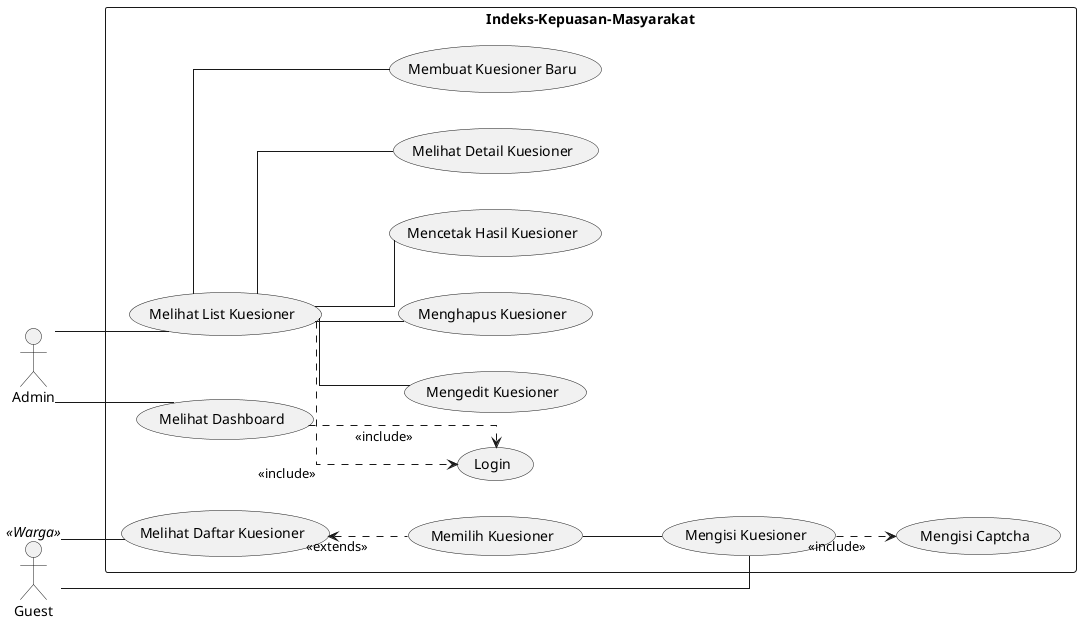 @startuml

left to right direction
skinparam packageStyle rect
skinparam linetype ortho

actor Admin
actor Guest

rectangle Indeks-Kepuasan-Masyarakat{
    ' Admin -- (Login)
    ' (Login)--(Melihat Dashboard)
    ' (Login)--(Melihat List Kuesioner)
    Admin -- (Melihat Dashboard)
    Admin -- (Melihat List Kuesioner)
    (Melihat Dashboard)..>(Login): << include >>
    (Melihat List Kuesioner)..>(Login): << include >>
    (Melihat List Kuesioner)--(Melihat Detail Kuesioner)
    (Melihat List Kuesioner)--(Membuat Kuesioner Baru)
    (Melihat List Kuesioner)--(Mengedit Kuesioner)
    (Melihat List Kuesioner)--(Menghapus Kuesioner)
    (Melihat List Kuesioner)--(Mencetak Hasil Kuesioner)

    Guest << Warga >>
    Guest -- (Melihat Daftar Kuesioner)
    Guest -down- (Mengisi Kuesioner)
    (Melihat Daftar Kuesioner) <.. (Memilih Kuesioner): << extends >>
    (Memilih Kuesioner) -- (Mengisi Kuesioner)
    (Mengisi Kuesioner) ..> (Mengisi Captcha): << include >>

}
@enduml
